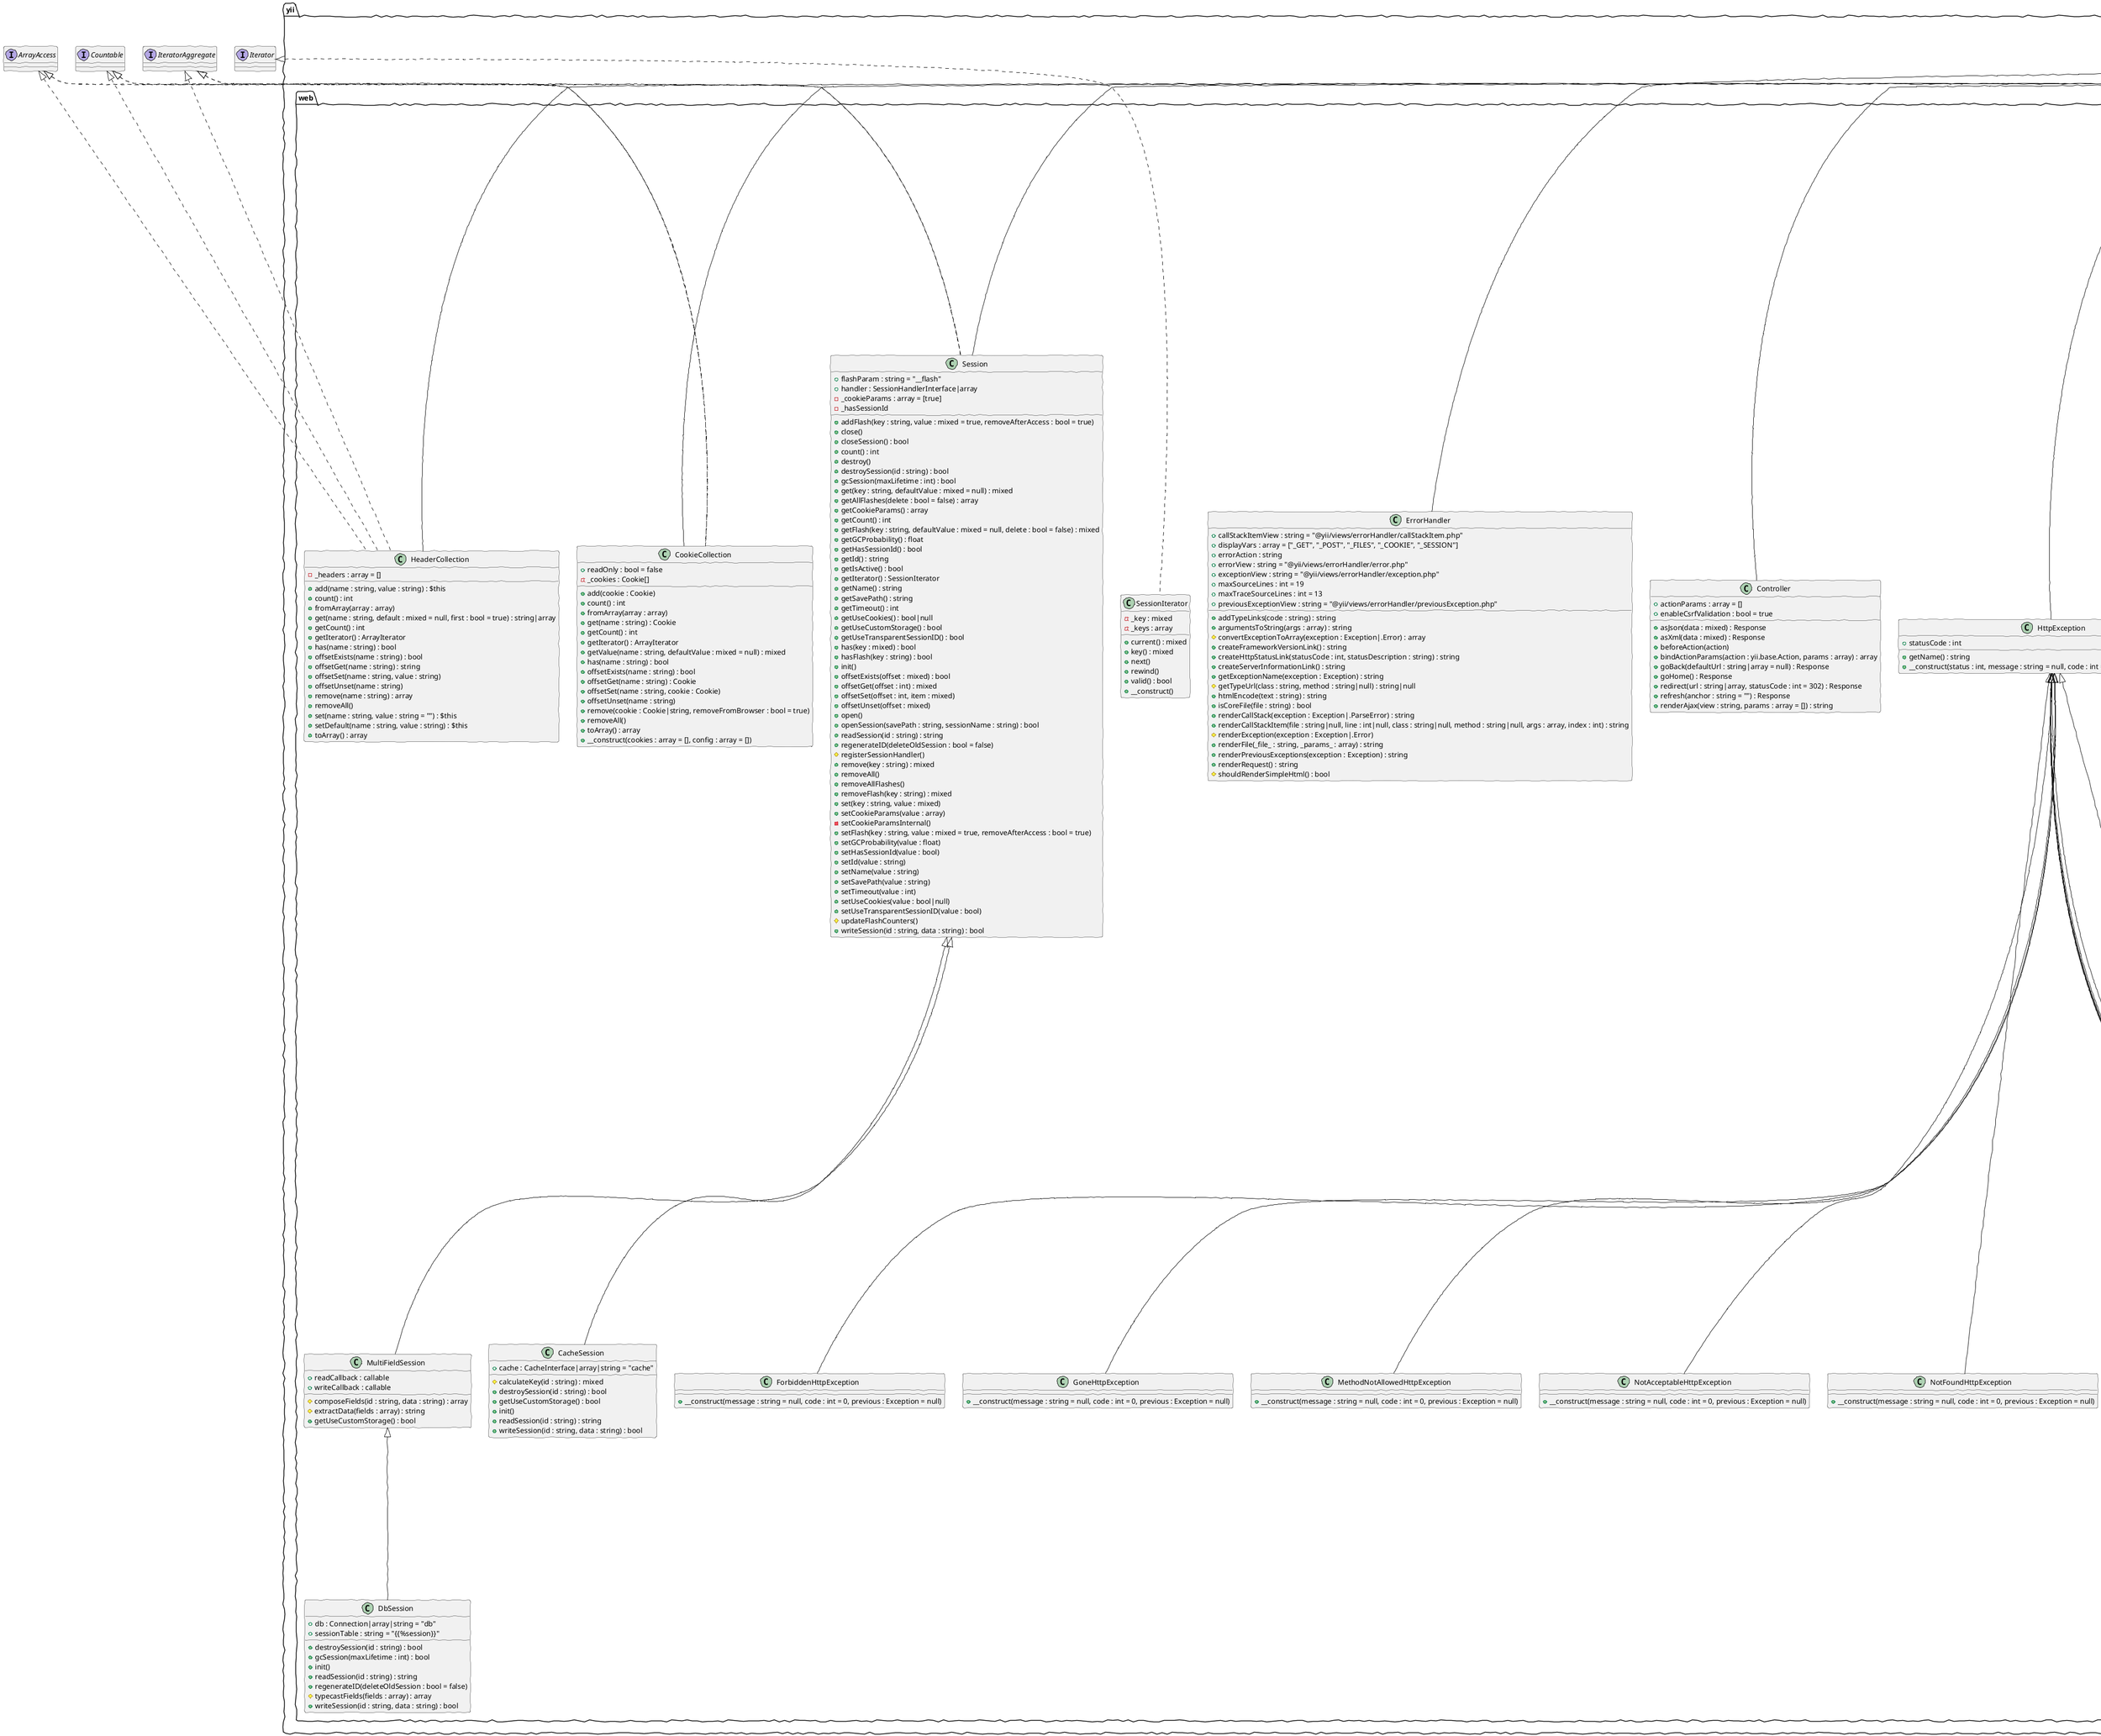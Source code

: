 @startuml
skinparam handwritten true
class yii.web.Application {
    +catchAll : array
    +controller : Controller
    +defaultRoute : string = "site"
    -_homeUrl
    #bootstrap()
    +coreComponents()
    +getErrorHandler() : ErrorHandler
    +getHomeUrl() : string
    +getRequest() : Request
    +getResponse() : Response
    +getSession() : Session
    +getUser() : User
    +handleRequest(request : Request) : Response
    +setHomeUrl(value : string)
}
class yii.web.Application extends yii.base.Application
class yii.web.AssetBundle {
    +basePath : string
    +baseUrl : string
    +css : array = []
    +cssOptions : array = []
    +depends : array = []
    +js : array = []
    +jsOptions : array = []
    +publishOptions : array = []
    +sourcePath : string
    +init()
    +publish(am : AssetManager)
    +{static}register(view : View) : static
    +registerAssetFiles(view : yii.web.View)
}
class yii.web.AssetBundle extends yii.base.BaseObject
class yii.web.AssetConverter {
    +commands : array = [["css", "lessc {from} {to} --no-color --source-map"], ["css", "sass {from} {to} --sourcemap"], ["css", "sass {from} {to} --sourcemap"], ["css", "stylus < {from} > {to}"], ["js", "coffee -p {from} > {to}"], ["js", "tsc --out {to} {from}"]]
    +forceConvert : bool = false
    +convert(asset : string, basePath : string) : string
    #runCommand(command : string, basePath : string, asset : string, result : string) : bool
}
class yii.web.AssetConverter extends yii.base.Component
class yii.web.AssetConverter implements yii.web.AssetConverterInterface
interface yii.web.AssetConverterInterface {
    +convert(asset : string, basePath : string) : string
}
class yii.web.AssetManager {
    +afterCopy : callback
    +appendTimestamp : bool = false
    +assetMap : array = []
    +basePath : string = "@webroot/assets"
    +baseUrl : string = "@web/assets"
    +beforeCopy : callback
    +bundles : array|bool = []
    +dirMode : int = 509
    +fileMode : int
    +forceCopy : bool = false
    +hashCallback : callable
    +linkAssets : bool = false
    -_converter
    -_dummyBundles = []
    -_published : array = []
    +getAssetPath(bundle : AssetBundle, asset : string) : string|false
    +getAssetUrl(bundle : AssetBundle, asset : string) : string
    +getBundle(name : string, publish : bool = true) : AssetBundle
    +getConverter() : AssetConverterInterface
    +getPublishedPath(path : string) : string|false
    +getPublishedUrl(path : string) : string|false
    #hash(path : string) : string
    +init()
    #loadBundle(name : string, config : array = [], publish : bool = true) : AssetBundle
    #loadDummyBundle(name : string) : AssetBundle
    +publish(path : string, options : array = []) : array
    #publishDirectory(src : string, options : array) : string[]
    #publishFile(src : string) : string[]
    #resolveAsset(bundle : AssetBundle, asset : string) : string|bool
    +setConverter(value : array|AssetConverterInterface)
}
class yii.web.AssetManager extends yii.base.Component
class yii.web.BadRequestHttpException {
    +__construct(message : string = null, code : int = 0, previous : Exception = null)
}
class yii.web.BadRequestHttpException extends yii.web.HttpException
class yii.web.CacheSession {
    +cache : CacheInterface|array|string = "cache"
    #calculateKey(id : string) : mixed
    +destroySession(id : string) : bool
    +getUseCustomStorage() : bool
    +init()
    +readSession(id : string) : string
    +writeSession(id : string, data : string) : bool
}
class yii.web.CacheSession extends yii.web.Session
abstract class yii.web.CompositeUrlRule {
    #createStatus : int|null
    #rules : UrlRuleInterface[] = []
    #createRules() : UrlRuleInterface[]
    +createUrl(manager, route, params)
    +getCreateUrlStatus() : null|int
    +init()
    #iterateRules(rules : UrlRuleInterface[], manager : UrlManager, route : string, params : array) : bool|string
    +parseRequest(manager, request)
}
class yii.web.CompositeUrlRule extends yii.base.BaseObject
class yii.web.CompositeUrlRule implements yii.web.UrlRuleInterface
class yii.web.ConflictHttpException {
    +__construct(message : string = null, code : int = 0, previous : Exception = null)
}
class yii.web.ConflictHttpException extends yii.web.HttpException
class yii.web.Controller {
    +actionParams : array = []
    +enableCsrfValidation : bool = true
    +asJson(data : mixed) : Response
    +asXml(data : mixed) : Response
    +beforeAction(action)
    +bindActionParams(action : yii.base.Action, params : array) : array
    +goBack(defaultUrl : string|array = null) : Response
    +goHome() : Response
    +redirect(url : string|array, statusCode : int = 302) : Response
    +refresh(anchor : string = "") : Response
    +renderAjax(view : string, params : array = []) : string
}
class yii.web.Controller extends yii.base.Controller
class yii.web.Cookie {
    +domain : string = ""
    +expire : int = 0
    +httpOnly : bool = true
    +name : string
    +path : string = "/"
    +secure : bool = false
    +value : string = ""
    +__toString() : string
}
class yii.web.Cookie extends yii.base.BaseObject
class yii.web.CookieCollection {
    +readOnly : bool = false
    -_cookies : Cookie[]
    +add(cookie : Cookie)
    +count() : int
    +fromArray(array : array)
    +get(name : string) : Cookie
    +getCount() : int
    +getIterator() : ArrayIterator
    +getValue(name : string, defaultValue : mixed = null) : mixed
    +has(name : string) : bool
    +offsetExists(name : string) : bool
    +offsetGet(name : string) : Cookie
    +offsetSet(name : string, cookie : Cookie)
    +offsetUnset(name : string)
    +remove(cookie : Cookie|string, removeFromBrowser : bool = true)
    +removeAll()
    +toArray() : array
    +__construct(cookies : array = [], config : array = [])
}
class yii.web.CookieCollection extends yii.base.BaseObject
class yii.web.CookieCollection implements IteratorAggregate
class yii.web.CookieCollection implements ArrayAccess
class yii.web.CookieCollection implements Countable
class yii.web.DbSession {
    +db : Connection|array|string = "db"
    +sessionTable : string = "{{%session}}"
    +destroySession(id : string) : bool
    +gcSession(maxLifetime : int) : bool
    +init()
    +readSession(id : string) : string
    +regenerateID(deleteOldSession : bool = false)
    #typecastFields(fields : array) : array
    +writeSession(id : string, data : string) : bool
}
class yii.web.DbSession extends yii.web.MultiFieldSession
class yii.web.ErrorAction {
    +defaultMessage : string
    +defaultName : string
    #exception : Exception
    +view : string
    #findException() : Exception
    #getExceptionCode() : mixed
    #getExceptionMessage() : string
    #getExceptionName() : string
    #getViewRenderParams() : array
    +init()
    #renderAjaxResponse() : string
    #renderHtmlResponse() : string
    +run() : string
}
class yii.web.ErrorAction extends yii.base.Action
class yii.web.ErrorHandler {
    +callStackItemView : string = "@yii/views/errorHandler/callStackItem.php"
    +displayVars : array = ["_GET", "_POST", "_FILES", "_COOKIE", "_SESSION"]
    +errorAction : string
    +errorView : string = "@yii/views/errorHandler/error.php"
    +exceptionView : string = "@yii/views/errorHandler/exception.php"
    +maxSourceLines : int = 19
    +maxTraceSourceLines : int = 13
    +previousExceptionView : string = "@yii/views/errorHandler/previousException.php"
    +addTypeLinks(code : string) : string
    +argumentsToString(args : array) : string
    #convertExceptionToArray(exception : Exception|.Error) : array
    +createFrameworkVersionLink() : string
    +createHttpStatusLink(statusCode : int, statusDescription : string) : string
    +createServerInformationLink() : string
    +getExceptionName(exception : Exception) : string
    #getTypeUrl(class : string, method : string|null) : string|null
    +htmlEncode(text : string) : string
    +isCoreFile(file : string) : bool
    +renderCallStack(exception : Exception|.ParseError) : string
    +renderCallStackItem(file : string|null, line : int|null, class : string|null, method : string|null, args : array, index : int) : string
    #renderException(exception : Exception|.Error)
    +renderFile(_file_ : string, _params_ : array) : string
    +renderPreviousExceptions(exception : Exception) : string
    +renderRequest() : string
    #shouldRenderSimpleHtml() : bool
}
class yii.web.ErrorHandler extends yii.base.ErrorHandler
class yii.web.ForbiddenHttpException {
    +__construct(message : string = null, code : int = 0, previous : Exception = null)
}
class yii.web.ForbiddenHttpException extends yii.web.HttpException
class yii.web.GoneHttpException {
    +__construct(message : string = null, code : int = 0, previous : Exception = null)
}
class yii.web.GoneHttpException extends yii.web.HttpException
class yii.web.GroupUrlRule {
    +prefix : string
    +routePrefix : string
    +ruleConfig : array = ["yii\web\UrlRule"]
    +rules : array = []
    #createRules()
    +createUrl(manager, route, params)
    +init()
    +parseRequest(manager, request)
}
class yii.web.GroupUrlRule extends yii.web.CompositeUrlRule
class yii.web.HeaderCollection {
    -_headers : array = []
    +add(name : string, value : string) : $this
    +count() : int
    +fromArray(array : array)
    +get(name : string, default : mixed = null, first : bool = true) : string|array
    +getCount() : int
    +getIterator() : ArrayIterator
    +has(name : string) : bool
    +offsetExists(name : string) : bool
    +offsetGet(name : string) : string
    +offsetSet(name : string, value : string)
    +offsetUnset(name : string)
    +remove(name : string) : array
    +removeAll()
    +set(name : string, value : string = "") : $this
    +setDefault(name : string, value : string) : $this
    +toArray() : array
}
class yii.web.HeaderCollection extends yii.base.BaseObject
class yii.web.HeaderCollection implements IteratorAggregate
class yii.web.HeaderCollection implements ArrayAccess
class yii.web.HeaderCollection implements Countable
class yii.web.HtmlResponseFormatter {
    +contentType : string = "text/html"
    +format(response : Response)
}
class yii.web.HtmlResponseFormatter extends yii.base.Component
class yii.web.HtmlResponseFormatter implements yii.web.ResponseFormatterInterface
class yii.web.HttpException {
    +statusCode : int
    +getName() : string
    +__construct(status : int, message : string = null, code : int = 0, previous : Exception = null)
}
class yii.web.HttpException extends yii.base.UserException
interface yii.web.IdentityInterface {
    +{static}findIdentity(id : string|int) : IdentityInterface
    +{static}findIdentityByAccessToken(token : mixed, type : mixed = null) : IdentityInterface
    +getAuthKey() : string
    +getId() : string|int
    +validateAuthKey(authKey : string) : bool
}
class yii.web.JqueryAsset {
    +js = ["jquery.js"]
    +sourcePath = "@bower/jquery/dist"
}
class yii.web.JqueryAsset extends yii.web.AssetBundle
class yii.web.JsExpression {
    +expression : string
    +__construct(expression : string, config : array = [])
    +__toString() : string
}
class yii.web.JsExpression extends yii.base.BaseObject
class yii.web.JsonParser {
    +asArray : bool = true
    +throwException : bool = true
    +parse(rawBody : string, contentType : string) : array
}
class yii.web.JsonParser implements yii.web.RequestParserInterface
class yii.web.JsonResponseFormatter {
    +encodeOptions : int = 320
    +prettyPrint : bool = false
    +useJsonp : bool = false
    +format(response : Response)
    #formatJson(response : Response)
    #formatJsonp(response : Response)
}
class yii.web.JsonResponseFormatter extends yii.base.Component
class yii.web.JsonResponseFormatter implements yii.web.ResponseFormatterInterface
class yii.web.Link {
    +{static}REL_SELF = "self"
    +href : string
    +hreflang : string
    +name : string
    +profile : string
    +templated : bool = false
    +title : string
    +type : string
    +{static}serialize(links : array) : array
}
class yii.web.Link extends yii.base.BaseObject
interface yii.web.Linkable {
    +getLinks() : array
}
class yii.web.MethodNotAllowedHttpException {
    +__construct(message : string = null, code : int = 0, previous : Exception = null)
}
class yii.web.MethodNotAllowedHttpException extends yii.web.HttpException
abstract class yii.web.MultiFieldSession {
    +readCallback : callable
    +writeCallback : callable
    #composeFields(id : string, data : string) : array
    #extractData(fields : array) : string
    +getUseCustomStorage() : bool
}
class yii.web.MultiFieldSession extends yii.web.Session
class yii.web.MultipartFormDataParser {
    +force : bool = false
    -_uploadFileMaxCount : int
    -_uploadFileMaxSize : int
    -addFile(files : array, name : string, info : array)
    -addValue(array : array, name : string, value : mixed)
    -getByteSize(verboseSize : string) : int
    +getUploadFileMaxCount() : int
    +getUploadFileMaxSize() : int
    +parse(rawBody, contentType)
    -parseHeaders(headerContent : string) : array
    +setUploadFileMaxCount(uploadFileMaxCount : int)
    +setUploadFileMaxSize(uploadFileMaxSize : int)
}
class yii.web.MultipartFormDataParser extends yii.base.BaseObject
class yii.web.MultipartFormDataParser implements yii.web.RequestParserInterface
class yii.web.NotAcceptableHttpException {
    +__construct(message : string = null, code : int = 0, previous : Exception = null)
}
class yii.web.NotAcceptableHttpException extends yii.web.HttpException
class yii.web.NotFoundHttpException {
    +__construct(message : string = null, code : int = 0, previous : Exception = null)
}
class yii.web.NotFoundHttpException extends yii.web.HttpException
class yii.web.RangeNotSatisfiableHttpException {
    +__construct(message : string = null, code : int = 0, previous : Exception = null)
}
class yii.web.RangeNotSatisfiableHttpException extends yii.web.HttpException
class yii.web.Request {
    +{static}CSRF_HEADER = "X-CSRF-Token"
    +{static}CSRF_MASK_LENGTH = 8
    +cookieValidationKey : string
    +csrfCookie : array = [true]
    +csrfParam : string = "_csrf"
    +enableCookieValidation : bool = true
    +enableCsrfCookie : bool = true
    +enableCsrfValidation : bool = true
    +ipHeaders : string[] = ["X-Forwarded-For"]
    +methodParam : string = "_method"
    +parsers : array = []
    +secureHeaders : array = ["X-Forwarded-For", "X-Forwarded-Host", "X-Forwarded-Proto", "Front-End-Https", "X-Rewrite-Url"]
    +secureProtocolHeaders : array = [["https"], ["on"]]
    +trustedHosts : array = []
    -_baseUrl
    -_bodyParams
    -_contentTypes
    -_cookies : CookieCollection
    -_csrfToken
    -_headers : HeaderCollection
    -_hostInfo
    -_hostName
    -_languages
    -_pathInfo
    -_port
    -_queryParams
    -_rawBody
    -_scriptFile
    -_scriptUrl
    -_securePort
    -_url
    #createCsrfCookie(token : string) : Cookie
    #filterHeaders(headerCollection : yii.web.HeaderCollection)
    #generateCsrfToken() : string
    +get(name : string = null, defaultValue : mixed = null) : array|mixed
    +getAbsoluteUrl() : string
    +getAcceptableContentTypes() : array
    +getAcceptableLanguages() : array
    +getAuthCredentials() : array
    +getAuthPassword() : string|null
    +getAuthUser() : string|null
    +getBaseUrl() : string
    +getBodyParam(name : string, defaultValue : mixed = null) : mixed
    +getBodyParams() : array
    +getContentType() : string
    +getCookies() : CookieCollection
    +getCsrfToken(regenerate : bool = false) : string
    +getCsrfTokenFromHeader() : string
    +getETags() : array
    +getHeaders() : HeaderCollection
    +getHostInfo() : string|null
    +getHostName() : string|null
    #getIpValidator() : yii.validators.IpValidator
    +getIsAjax() : bool
    +getIsDelete() : bool
    +getIsFlash() : bool
    +getIsGet() : bool
    +getIsHead() : bool
    +getIsOptions() : bool
    +getIsPatch() : bool
    +getIsPjax() : bool
    +getIsPost() : bool
    +getIsPut() : bool
    +getIsSecureConnection() : bool
    +getMethod() : string
    +getOrigin() : string|null
    +getPathInfo() : string
    +getPort() : int
    +getPreferredLanguage(languages : array = []) : string
    +getQueryParam(name : string, defaultValue : mixed = null) : mixed
    +getQueryParams() : array
    +getQueryString() : string
    +getRawBody() : string
    +getReferrer() : string|null
    +getRemoteHost() : string|null
    +getRemoteIP() : string|null
    +getScriptFile() : string
    +getScriptUrl() : string
    +getSecurePort() : int
    +getServerName() : string
    +getServerPort() : int|null
    +getUrl() : string
    +getUserAgent() : string|null
    +getUserHost() : string|null
    +getUserIP() : string|null
    #loadCookies() : array
    #loadCsrfToken() : string
    +parseAcceptHeader(header : string) : array
    +post(name : string = null, defaultValue : mixed = null) : array|mixed
    +resolve() : array
    #resolvePathInfo() : string
    #resolveRequestUri() : string|bool
    +setAcceptableContentTypes(value : array)
    +setAcceptableLanguages(value : array)
    +setBaseUrl(value : string)
    +setBodyParams(values : array)
    +setHostInfo(value : string|null)
    +setPathInfo(value : string)
    +setPort(value : int)
    +setQueryParams(values : array)
    +setRawBody(rawBody : string)
    +setScriptFile(value : string)
    +setScriptUrl(value : string)
    +setSecurePort(value : int)
    +setUrl(value : string)
    +validateCsrfToken(clientSuppliedToken : string = null) : bool
    -validateCsrfTokenInternal(clientSuppliedToken : string, trueToken : string) : bool
}
class yii.web.Request extends yii.base.Request
interface yii.web.RequestParserInterface {
    +parse(rawBody : string, contentType : string) : array
}
class yii.web.Response {
    +{static}EVENT_AFTER_PREPARE = "afterPrepare"
    +{static}EVENT_AFTER_SEND = "afterSend"
    +{static}EVENT_BEFORE_SEND = "beforeSend"
    +{static}FORMAT_HTML = "html"
    +{static}FORMAT_JSON = "json"
    +{static}FORMAT_JSONP = "jsonp"
    +{static}FORMAT_RAW = "raw"
    +{static}FORMAT_XML = "xml"
    +acceptMimeType : string
    +acceptParams : array = []
    +charset : string
    +content : string
    +data : mixed
    +format : string = "html"
    +formatters : array = []
    +httpStatuses : array = ["Continue", "Switching Protocols", "Processing", "Connection timed out", "OK", "Created", "Accepted", "Non-Authoritative", "No Content", "Reset Content", "Partial Content", "Multi-Status", "Already Reported", "Content Different", "IM Used", "Multiple Choices", "Moved Permanently", "Found", "See Other", "Not Modified", "Use Proxy", "Reserved", "Temporary Redirect", "Permanent Redirect", "Too many Redirect", "Bad Request", "Unauthorized", "Payment Required", "Forbidden", "Not Found", "Method Not Allowed", "Not Acceptable", "Proxy Authentication Required", "Request Time-out", "Conflict", "Gone", "Length Required", "Precondition Failed", "Request Entity Too Large", "Request-URI Too Long", "Unsupported Media Type", "Requested range unsatisfiable", "Expectation failed", "I'm a teapot", "Misdirected Request", "Unprocessable entity", "Locked", "Method failure", "Unordered Collection", "Upgrade Required", "Precondition Required", "Too Many Requests", "Request Header Fields Too Large", "Retry With", "Blocked by Windows Parental Controls", "Unavailable For Legal Reasons", "Internal Server Error", "Not Implemented", "Bad Gateway or Proxy Error", "Service Unavailable", "Gateway Time-out", "HTTP Version not supported", "Insufficient storage", "Loop Detected", "Bandwidth Limit Exceeded", "Not Extended", "Network Authentication Required"]
    +isSent : bool = false
    +statusText : string = "OK"
    +stream : resource|array
    +version : string
    -_cookies
    -_headers : HeaderCollection
    -_statusCode : int = 200
    +clear()
    #defaultFormatters() : array
    +getCookies() : CookieCollection
    #getDispositionHeaderValue(disposition : string, attachmentName : string) : string
    +getHeaders() : HeaderCollection
    #getHttpRange(fileSize : int) : array|bool
    +getIsClientError() : bool
    +getIsEmpty() : bool
    +getIsForbidden() : bool
    +getIsInformational() : bool
    +getIsInvalid() : bool
    +getIsNotFound() : bool
    +getIsOk() : bool
    +getIsRedirection() : bool
    +getIsServerError() : bool
    +getIsSuccessful() : bool
    +getStatusCode() : int
    +init()
    #prepare()
    +redirect(url : string|array, statusCode : int = 302, checkAjax : bool = true) : $this
    +refresh(anchor : string = "") : Response
    +send()
    #sendContent()
    +sendContentAsFile(content : string, attachmentName : string, options : array = []) : $this
    #sendCookies()
    +sendFile(filePath : string, attachmentName : string = null, options : array = []) : $this
    #sendHeaders()
    +sendStreamAsFile(handle : resource, attachmentName : string, options : array = []) : $this
    +setDownloadHeaders(attachmentName : string, mimeType : string = null, inline : bool = false, contentLength : int = null) : $this
    +setStatusCode(value : int, text : string = null) : $this
    +setStatusCodeByException(e : Exception|.Error) : $this
    +xSendFile(filePath : string, attachmentName : string = null, options : array = []) : $this
}
class yii.web.Response extends yii.base.Response
interface yii.web.ResponseFormatterInterface {
    +format(response : Response)
}
class yii.web.ServerErrorHttpException {
    +__construct(message : string = null, code : int = 0, previous : Exception = null)
}
class yii.web.ServerErrorHttpException extends yii.web.HttpException
class yii.web.Session {
    +flashParam : string = "__flash"
    +handler : SessionHandlerInterface|array
    -_cookieParams : array = [true]
    -_hasSessionId
    +addFlash(key : string, value : mixed = true, removeAfterAccess : bool = true)
    +close()
    +closeSession() : bool
    +count() : int
    +destroy()
    +destroySession(id : string) : bool
    +gcSession(maxLifetime : int) : bool
    +get(key : string, defaultValue : mixed = null) : mixed
    +getAllFlashes(delete : bool = false) : array
    +getCookieParams() : array
    +getCount() : int
    +getFlash(key : string, defaultValue : mixed = null, delete : bool = false) : mixed
    +getGCProbability() : float
    +getHasSessionId() : bool
    +getId() : string
    +getIsActive() : bool
    +getIterator() : SessionIterator
    +getName() : string
    +getSavePath() : string
    +getTimeout() : int
    +getUseCookies() : bool|null
    +getUseCustomStorage() : bool
    +getUseTransparentSessionID() : bool
    +has(key : mixed) : bool
    +hasFlash(key : string) : bool
    +init()
    +offsetExists(offset : mixed) : bool
    +offsetGet(offset : int) : mixed
    +offsetSet(offset : int, item : mixed)
    +offsetUnset(offset : mixed)
    +open()
    +openSession(savePath : string, sessionName : string) : bool
    +readSession(id : string) : string
    +regenerateID(deleteOldSession : bool = false)
    #registerSessionHandler()
    +remove(key : string) : mixed
    +removeAll()
    +removeAllFlashes()
    +removeFlash(key : string) : mixed
    +set(key : string, value : mixed)
    +setCookieParams(value : array)
    -setCookieParamsInternal()
    +setFlash(key : string, value : mixed = true, removeAfterAccess : bool = true)
    +setGCProbability(value : float)
    +setHasSessionId(value : bool)
    +setId(value : string)
    +setName(value : string)
    +setSavePath(value : string)
    +setTimeout(value : int)
    +setUseCookies(value : bool|null)
    +setUseTransparentSessionID(value : bool)
    #updateFlashCounters()
    +writeSession(id : string, data : string) : bool
}
class yii.web.Session extends yii.base.Component
class yii.web.Session implements IteratorAggregate
class yii.web.Session implements ArrayAccess
class yii.web.Session implements Countable
class yii.web.SessionIterator {
    -_key : mixed
    -_keys : array
    +current() : mixed
    +key() : mixed
    +next()
    +rewind()
    +valid() : bool
    +__construct()
}
class yii.web.SessionIterator implements Iterator
class yii.web.TooManyRequestsHttpException {
    +__construct(message : string = null, code : int = 0, previous : Exception = null)
}
class yii.web.TooManyRequestsHttpException extends yii.web.HttpException
class yii.web.UnauthorizedHttpException {
    +__construct(message : string = null, code : int = 0, previous : Exception = null)
}
class yii.web.UnauthorizedHttpException extends yii.web.HttpException
class yii.web.UnprocessableEntityHttpException {
    +__construct(message : string = null, code : int = 0, previous : Exception = null)
}
class yii.web.UnprocessableEntityHttpException extends yii.web.HttpException
class yii.web.UnsupportedMediaTypeHttpException {
    +__construct(message : string = null, code : int = 0, previous : Exception = null)
}
class yii.web.UnsupportedMediaTypeHttpException extends yii.web.HttpException
class yii.web.UploadedFile {
    +error : int
    +name : string
    +size : int
    +tempName : string
    +type : string
    -_files
    +getBaseName() : string
    +getExtension() : string
    +getHasError() : bool
    +{static}getInstance(model : yii.base.Model, attribute : string) : UploadedFile
    +{static}getInstanceByName(name : string) : null|UploadedFile
    +{static}getInstances(model : yii.base.Model, attribute : string) : UploadedFile[]
    +{static}getInstancesByName(name : string) : UploadedFile[]
    -{static}loadFiles() : array
    -{static}loadFilesRecursive(key : string, names : mixed, tempNames : mixed, types : mixed, sizes : mixed, errors : mixed)
    +{static}reset()
    +saveAs(file : string, deleteTempFile : bool = true) : bool
    +__toString() : string
}
class yii.web.UploadedFile extends yii.base.BaseObject
class yii.web.UrlManager {
    +cache : CacheInterface|string = "cache"
    #cacheKey : string = "yii\web\UrlManager"
    +enablePrettyUrl : bool = false
    +enableStrictParsing : bool = false
    +normalizer : UrlNormalizer|array|string|false = false
    +routeParam : string = "r"
    +ruleConfig : array = ["yii\web\UrlRule"]
    +rules : array = []
    +showScriptName : bool = true
    +suffix : string
    -_baseUrl
    -_hostInfo
    -_ruleCache
    -_scriptUrl
    +addRules(rules : array, append : bool = true)
    #buildRules(rules : array) : UrlRuleInterface[]
    #canBeCached(rule : yii.web.UrlRuleInterface) : bool
    +createAbsoluteUrl(params : string|array, scheme : string|null = null) : string
    +createUrl(params : string|array) : string
    +getBaseUrl() : string
    +getHostInfo() : string
    +getScriptUrl() : string
    #getUrlFromCache(cacheKey : string, route : string, params : array) : bool|string
    +init()
    +parseRequest(request : Request) : array|bool
    +setBaseUrl(value : string)
    +setHostInfo(value : string)
    #setRuleToCache(cacheKey, rule : yii.web.UrlRuleInterface)
    +setScriptUrl(value : string)
}
class yii.web.UrlManager extends yii.base.Component
class yii.web.UrlNormalizer {
    +{static}ACTION_NOT_FOUND = 404
    +{static}ACTION_REDIRECT_PERMANENT = 301
    +{static}ACTION_REDIRECT_TEMPORARY = 302
    +action : int|callable|null = 301
    +collapseSlashes : bool = true
    +normalizeTrailingSlash : bool = true
    #collapseSlashes(pathInfo : string) : string
    +normalizePathInfo(pathInfo : string, suffix : string, normalized : bool = false) : string
    +normalizeRoute(route : array) : array
    #normalizeTrailingSlash(pathInfo : string, suffix : string) : string
}
class yii.web.UrlNormalizer extends yii.base.BaseObject
class yii.web.UrlNormalizerRedirectException {
    +scheme : bool|string
    +statusCode : int
    +url : array|string
    +__construct(url : array|string, statusCode : int = 302, scheme : bool|string = false, message : string = null, code : int = 0, previous : Exception = null)
}
class yii.web.UrlNormalizerRedirectException extends yii.base.Exception
class yii.web.UrlRule {
    +{static}CREATE_STATUS_PARAMS_MISMATCH = 4
    +{static}CREATE_STATUS_PARSING_ONLY = 1
    +{static}CREATE_STATUS_ROUTE_MISMATCH = 2
    +{static}CREATE_STATUS_SUCCESS = 0
    +{static}CREATION_ONLY = 2
    +{static}PARSING_ONLY = 1
    #createStatus : int|null
    +defaults : array = []
    +encodeParams : bool = true
    +host : string
    +mode : int
    +name : string
    +normalizer : UrlNormalizer|array|false|null
    +pattern : string
    #placeholders : array = []
    +route : string
    +suffix : string
    +verb : string|array
    -_paramRules : array = []
    -_routeParams : array = []
    -_routeRule : string
    -_template : string
    +createUrl(manager : UrlManager, route : string, params : array) : string|bool
    +getCreateUrlStatus() : null|int
    #getNormalizer(manager : UrlManager) : UrlNormalizer|null
    #getParamRules() : array
    #hasNormalizer(manager : UrlManager) : bool
    +init()
    +parseRequest(manager : UrlManager, request : Request) : array|bool
    -preparePattern()
    #substitutePlaceholderNames(matches : array) : array
    -translatePattern(allowAppendSlash : bool)
    -trimSlashes(string : string) : string
    +__toString() : string
}
class yii.web.UrlRule extends yii.base.BaseObject
class yii.web.UrlRule implements yii.web.UrlRuleInterface
interface yii.web.UrlRuleInterface {
    +createUrl(manager : UrlManager, route : string, params : array) : string|bool
    +parseRequest(manager : UrlManager, request : Request) : array|bool
}
class yii.web.User {
    +{static}EVENT_AFTER_LOGIN = "afterLogin"
    +{static}EVENT_AFTER_LOGOUT = "afterLogout"
    +{static}EVENT_BEFORE_LOGIN = "beforeLogin"
    +{static}EVENT_BEFORE_LOGOUT = "beforeLogout"
    +absoluteAuthTimeout : int
    +absoluteAuthTimeoutParam : string = "__absoluteExpire"
    +acceptableRedirectTypes : array = ["text/html", "application/xhtml+xml"]
    +accessChecker : yii.rbac.CheckAccessInterface
    +authTimeout : int
    +authTimeoutParam : string = "__expire"
    +autoRenewCookie : bool = true
    +enableAutoLogin : bool = false
    +enableSession : bool = true
    +identityClass : string
    +identityCookie : array = ["_identity", true]
    +idParam : string = "__id"
    +loginUrl : string|array = ["site/login"]
    +returnUrlParam : string = "__returnUrl"
    -_access = []
    -_identity = false
    #afterLogin(identity : IdentityInterface, cookieBased : bool, duration : int)
    #afterLogout(identity : IdentityInterface)
    #beforeLogin(identity : IdentityInterface, cookieBased : bool, duration : int) : bool
    #beforeLogout(identity : IdentityInterface) : bool
    +can(permissionName : string, params : array = [], allowCaching : bool = true) : bool
    #checkRedirectAcceptable() : bool
    #getAccessChecker() : yii.rbac.CheckAccessInterface
    #getAuthManager() : yii.rbac.ManagerInterface
    +getId() : string|int
    +getIdentity(autoRenew : bool = true) : IdentityInterface|null
    #getIdentityAndDurationFromCookie() : array|null
    +getIsGuest() : bool
    +getReturnUrl(defaultUrl : string|array = null) : string
    +init()
    +login(identity : yii.web.IdentityInterface, duration : int = 0) : bool
    +loginByAccessToken(token : string, type : mixed = null) : IdentityInterface|null
    #loginByCookie()
    +loginRequired(checkAjax : bool = true, checkAcceptHeader : bool = true) : Response
    +logout(destroySession : bool = true) : bool
    #removeIdentityCookie()
    #renewAuthStatus()
    #renewIdentityCookie()
    #sendIdentityCookie(identity : IdentityInterface, duration : int)
    +setIdentity(identity : IdentityInterface|null)
    +setReturnUrl(url : string|array)
    +switchIdentity(identity : IdentityInterface|null, duration : int = 0)
}
class yii.web.User extends yii.base.Component
class yii.web.UserEvent {
    +cookieBased : bool
    +duration : int
    +identity : IdentityInterface
    +isValid : bool = true
}
class yii.web.UserEvent extends yii.base.Event
class yii.web.View {
    +{static}EVENT_BEGIN_BODY = "beginBody"
    +{static}EVENT_END_BODY = "endBody"
    +{static}PH_BODY_BEGIN = "<![CDATA[YII-BLOCK-BODY-BEGIN]]>"
    +{static}PH_BODY_END = "<![CDATA[YII-BLOCK-BODY-END]]>"
    +{static}PH_HEAD = "<![CDATA[YII-BLOCK-HEAD]]>"
    +{static}POS_BEGIN = 2
    +{static}POS_END = 3
    +{static}POS_HEAD = 1
    +{static}POS_LOAD = 5
    +{static}POS_READY = 4
    +assetBundles : AssetBundle[] = []
    +css : array = []
    +cssFiles : array = []
    +js : array = []
    +jsFiles : array = []
    +linkTags : array = []
    +metaTags : array = []
    +title : string
    -_assetManager
    +beginBody()
    +clear()
    +endBody()
    +endPage(ajaxMode : bool = false)
    +getAssetManager() : yii.web.AssetManager
    +head()
    +registerAssetBundle(name : string, position : int|null = null) : AssetBundle
    #registerAssetFiles(name : string)
    +registerCsrfMetaTags()
    +registerCss(css : string, options : array = [], key : string = null)
    +registerCssFile(url : string, options : array = [], key : string = null)
    +registerJs(js : string, position : int = 4, key : string = null)
    +registerJsFile(url : string, options : array = [], key : string = null)
    +registerLinkTag(options : array, key : string = null)
    +registerMetaTag(options : array, key : string = null)
    +renderAjax(view : string, params : array = [], context : object = null) : string
    #renderBodyBeginHtml() : string
    #renderBodyEndHtml(ajaxMode : bool) : string
    #renderHeadHtml() : string
    +setAssetManager(value : yii.web.AssetManager)
}
class yii.web.View extends yii.base.View
class yii.web.ViewAction {
    +defaultView : string = "index"
    +layout : mixed
    +viewParam : string = "view"
    +viewPrefix : string = "pages"
    #render(viewName : string) : string
    #resolveViewName() : string
    +run()
}
class yii.web.ViewAction extends yii.base.Action
class yii.web.XmlResponseFormatter {
    +contentType : string = "application/xml"
    +encoding : string
    +itemTag : string = "item"
    +rootTag : string = "response"
    +useObjectTags : bool = true
    +useTraversableAsArray : bool = true
    +version : string = 1.0
    #buildXml(element : DOMElement, data : mixed)
    +format(response : Response)
    #formatScalarValue(value : int|string|bool|float) : string
    #getValidXmlElementName(name : mixed) : string
    #isValidXmlName(name : mixed) : bool
}
class yii.web.XmlResponseFormatter extends yii.base.Component
class yii.web.XmlResponseFormatter implements yii.web.ResponseFormatterInterface
class yii.web.YiiAsset {
    +depends = ["yii\web\JqueryAsset"]
    +js = ["yii.js"]
    +sourcePath = "@yii/assets"
}
class yii.web.YiiAsset extends yii.web.AssetBundle
class m160313_153426_session_init {
    +down()
    +up()
}
class m160313_153426_session_init extends yii.db.Migration
@enduml
